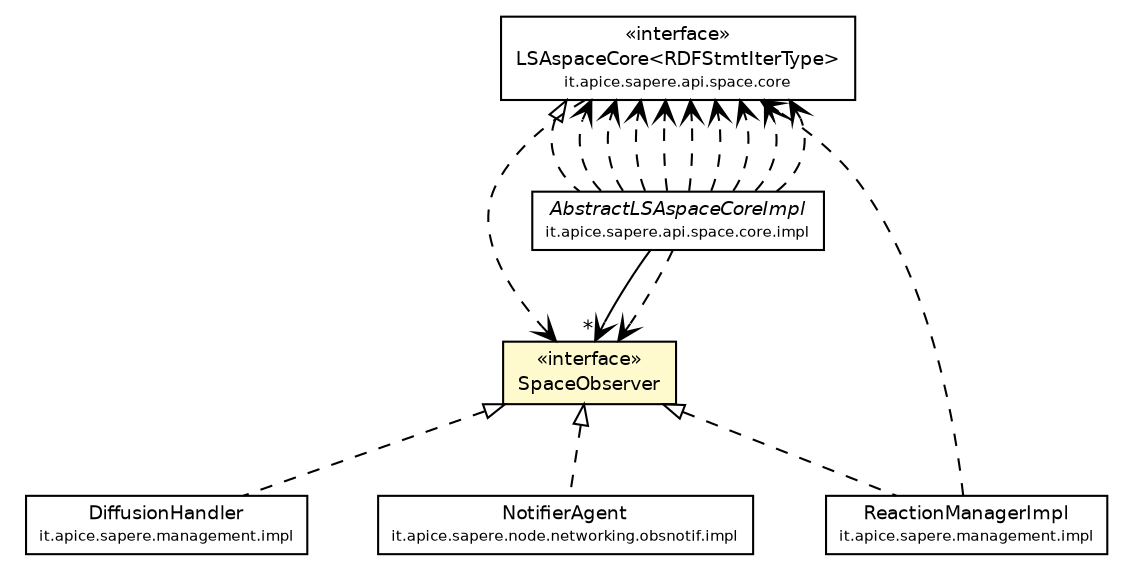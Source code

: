 #!/usr/local/bin/dot
#
# Class diagram 
# Generated by UmlGraph version 4.4 (http://www.spinellis.gr/sw/umlgraph)
#

digraph G {
	edge [fontname="Helvetica",fontsize=10,labelfontname="Helvetica",labelfontsize=10];
	node [fontname="Helvetica",fontsize=10,shape=plaintext];
	// it.apice.sapere.api.space.core.LSAspaceCore<RDFStmtIterType>
	c35443 [label=<<table border="0" cellborder="1" cellspacing="0" cellpadding="2" port="p" href="../core/LSAspaceCore.html">
		<tr><td><table border="0" cellspacing="0" cellpadding="1">
			<tr><td> &laquo;interface&raquo; </td></tr>
			<tr><td> LSAspaceCore&lt;RDFStmtIterType&gt; </td></tr>
			<tr><td><font point-size="7.0"> it.apice.sapere.api.space.core </font></td></tr>
		</table></td></tr>
		</table>>, fontname="Helvetica", fontcolor="black", fontsize=9.0];
	// it.apice.sapere.api.space.observation.SpaceObserver
	c35458 [label=<<table border="0" cellborder="1" cellspacing="0" cellpadding="2" port="p" bgcolor="lemonChiffon" href="./SpaceObserver.html">
		<tr><td><table border="0" cellspacing="0" cellpadding="1">
			<tr><td> &laquo;interface&raquo; </td></tr>
			<tr><td> SpaceObserver </td></tr>
		</table></td></tr>
		</table>>, fontname="Helvetica", fontcolor="black", fontsize=9.0];
	// it.apice.sapere.api.space.core.impl.AbstractLSAspaceCoreImpl
	c35525 [label=<<table border="0" cellborder="1" cellspacing="0" cellpadding="2" port="p" href="../core/impl/AbstractLSAspaceCoreImpl.html">
		<tr><td><table border="0" cellspacing="0" cellpadding="1">
			<tr><td><font face="Helvetica-Oblique"> AbstractLSAspaceCoreImpl </font></td></tr>
			<tr><td><font point-size="7.0"> it.apice.sapere.api.space.core.impl </font></td></tr>
		</table></td></tr>
		</table>>, fontname="Helvetica", fontcolor="black", fontsize=9.0];
	// it.apice.sapere.management.impl.ReactionManagerImpl
	c35545 [label=<<table border="0" cellborder="1" cellspacing="0" cellpadding="2" port="p" href="../../../management/impl/ReactionManagerImpl.html">
		<tr><td><table border="0" cellspacing="0" cellpadding="1">
			<tr><td> ReactionManagerImpl </td></tr>
			<tr><td><font point-size="7.0"> it.apice.sapere.management.impl </font></td></tr>
		</table></td></tr>
		</table>>, fontname="Helvetica", fontcolor="black", fontsize=9.0];
	// it.apice.sapere.management.impl.DiffusionHandler
	c35546 [label=<<table border="0" cellborder="1" cellspacing="0" cellpadding="2" port="p" href="../../../management/impl/DiffusionHandler.html">
		<tr><td><table border="0" cellspacing="0" cellpadding="1">
			<tr><td> DiffusionHandler </td></tr>
			<tr><td><font point-size="7.0"> it.apice.sapere.management.impl </font></td></tr>
		</table></td></tr>
		</table>>, fontname="Helvetica", fontcolor="black", fontsize=9.0];
	// it.apice.sapere.node.networking.obsnotif.impl.NotifierAgent
	c35582 [label=<<table border="0" cellborder="1" cellspacing="0" cellpadding="2" port="p" href="../../../node/networking/obsnotif/impl/NotifierAgent.html">
		<tr><td><table border="0" cellspacing="0" cellpadding="1">
			<tr><td> NotifierAgent </td></tr>
			<tr><td><font point-size="7.0"> it.apice.sapere.node.networking.obsnotif.impl </font></td></tr>
		</table></td></tr>
		</table>>, fontname="Helvetica", fontcolor="black", fontsize=9.0];
	//it.apice.sapere.api.space.core.impl.AbstractLSAspaceCoreImpl implements it.apice.sapere.api.space.core.LSAspaceCore<RDFStmtIterType>
	c35443:p -> c35525:p [dir=back,arrowtail=empty,style=dashed];
	//it.apice.sapere.management.impl.ReactionManagerImpl implements it.apice.sapere.api.space.observation.SpaceObserver
	c35458:p -> c35545:p [dir=back,arrowtail=empty,style=dashed];
	//it.apice.sapere.management.impl.DiffusionHandler implements it.apice.sapere.api.space.observation.SpaceObserver
	c35458:p -> c35546:p [dir=back,arrowtail=empty,style=dashed];
	//it.apice.sapere.node.networking.obsnotif.impl.NotifierAgent implements it.apice.sapere.api.space.observation.SpaceObserver
	c35458:p -> c35582:p [dir=back,arrowtail=empty,style=dashed];
	// it.apice.sapere.api.space.core.impl.AbstractLSAspaceCoreImpl NAVASSOC it.apice.sapere.api.space.observation.SpaceObserver
	c35525:p -> c35458:p [taillabel="", label="", headlabel="*", fontname="Helvetica", fontcolor="black", fontsize=10.0, color="black", arrowhead=open];
	// it.apice.sapere.api.space.core.LSAspaceCore<RDFStmtIterType> DEPEND it.apice.sapere.api.space.observation.SpaceObserver
	c35443:p -> c35458:p [taillabel="", label="", headlabel="", fontname="Helvetica", fontcolor="black", fontsize=10.0, color="black", arrowhead=open, style=dashed];
	// it.apice.sapere.api.space.core.impl.AbstractLSAspaceCoreImpl DEPEND it.apice.sapere.api.space.core.LSAspaceCore<RDFStmtIterType>
	c35525:p -> c35443:p [taillabel="", label="", headlabel="", fontname="Helvetica", fontcolor="black", fontsize=10.0, color="black", arrowhead=open, style=dashed];
	// it.apice.sapere.api.space.core.impl.AbstractLSAspaceCoreImpl DEPEND it.apice.sapere.api.space.observation.SpaceObserver
	c35525:p -> c35458:p [taillabel="", label="", headlabel="", fontname="Helvetica", fontcolor="black", fontsize=10.0, color="black", arrowhead=open, style=dashed];
	// it.apice.sapere.api.space.core.impl.AbstractLSAspaceCoreImpl DEPEND it.apice.sapere.api.space.core.LSAspaceCore<RDFStmtIterType>
	c35525:p -> c35443:p [taillabel="", label="", headlabel="", fontname="Helvetica", fontcolor="black", fontsize=10.0, color="black", arrowhead=open, style=dashed];
	// it.apice.sapere.api.space.core.impl.AbstractLSAspaceCoreImpl DEPEND it.apice.sapere.api.space.core.LSAspaceCore<RDFStmtIterType>
	c35525:p -> c35443:p [taillabel="", label="", headlabel="", fontname="Helvetica", fontcolor="black", fontsize=10.0, color="black", arrowhead=open, style=dashed];
	// it.apice.sapere.api.space.core.impl.AbstractLSAspaceCoreImpl DEPEND it.apice.sapere.api.space.core.LSAspaceCore<RDFStmtIterType>
	c35525:p -> c35443:p [taillabel="", label="", headlabel="", fontname="Helvetica", fontcolor="black", fontsize=10.0, color="black", arrowhead=open, style=dashed];
	// it.apice.sapere.api.space.core.impl.AbstractLSAspaceCoreImpl DEPEND it.apice.sapere.api.space.core.LSAspaceCore<RDFStmtIterType>
	c35525:p -> c35443:p [taillabel="", label="", headlabel="", fontname="Helvetica", fontcolor="black", fontsize=10.0, color="black", arrowhead=open, style=dashed];
	// it.apice.sapere.api.space.core.impl.AbstractLSAspaceCoreImpl DEPEND it.apice.sapere.api.space.core.LSAspaceCore<RDFStmtIterType>
	c35525:p -> c35443:p [taillabel="", label="", headlabel="", fontname="Helvetica", fontcolor="black", fontsize=10.0, color="black", arrowhead=open, style=dashed];
	// it.apice.sapere.api.space.core.impl.AbstractLSAspaceCoreImpl DEPEND it.apice.sapere.api.space.core.LSAspaceCore<RDFStmtIterType>
	c35525:p -> c35443:p [taillabel="", label="", headlabel="", fontname="Helvetica", fontcolor="black", fontsize=10.0, color="black", arrowhead=open, style=dashed];
	// it.apice.sapere.api.space.core.impl.AbstractLSAspaceCoreImpl DEPEND it.apice.sapere.api.space.core.LSAspaceCore<RDFStmtIterType>
	c35525:p -> c35443:p [taillabel="", label="", headlabel="", fontname="Helvetica", fontcolor="black", fontsize=10.0, color="black", arrowhead=open, style=dashed];
	// it.apice.sapere.api.space.core.impl.AbstractLSAspaceCoreImpl DEPEND it.apice.sapere.api.space.core.LSAspaceCore<RDFStmtIterType>
	c35525:p -> c35443:p [taillabel="", label="", headlabel="", fontname="Helvetica", fontcolor="black", fontsize=10.0, color="black", arrowhead=open, style=dashed];
	// it.apice.sapere.management.impl.ReactionManagerImpl DEPEND it.apice.sapere.api.space.core.LSAspaceCore<RDFStmtIterType>
	c35545:p -> c35443:p [taillabel="", label="", headlabel="", fontname="Helvetica", fontcolor="black", fontsize=10.0, color="black", arrowhead=open, style=dashed];
}

